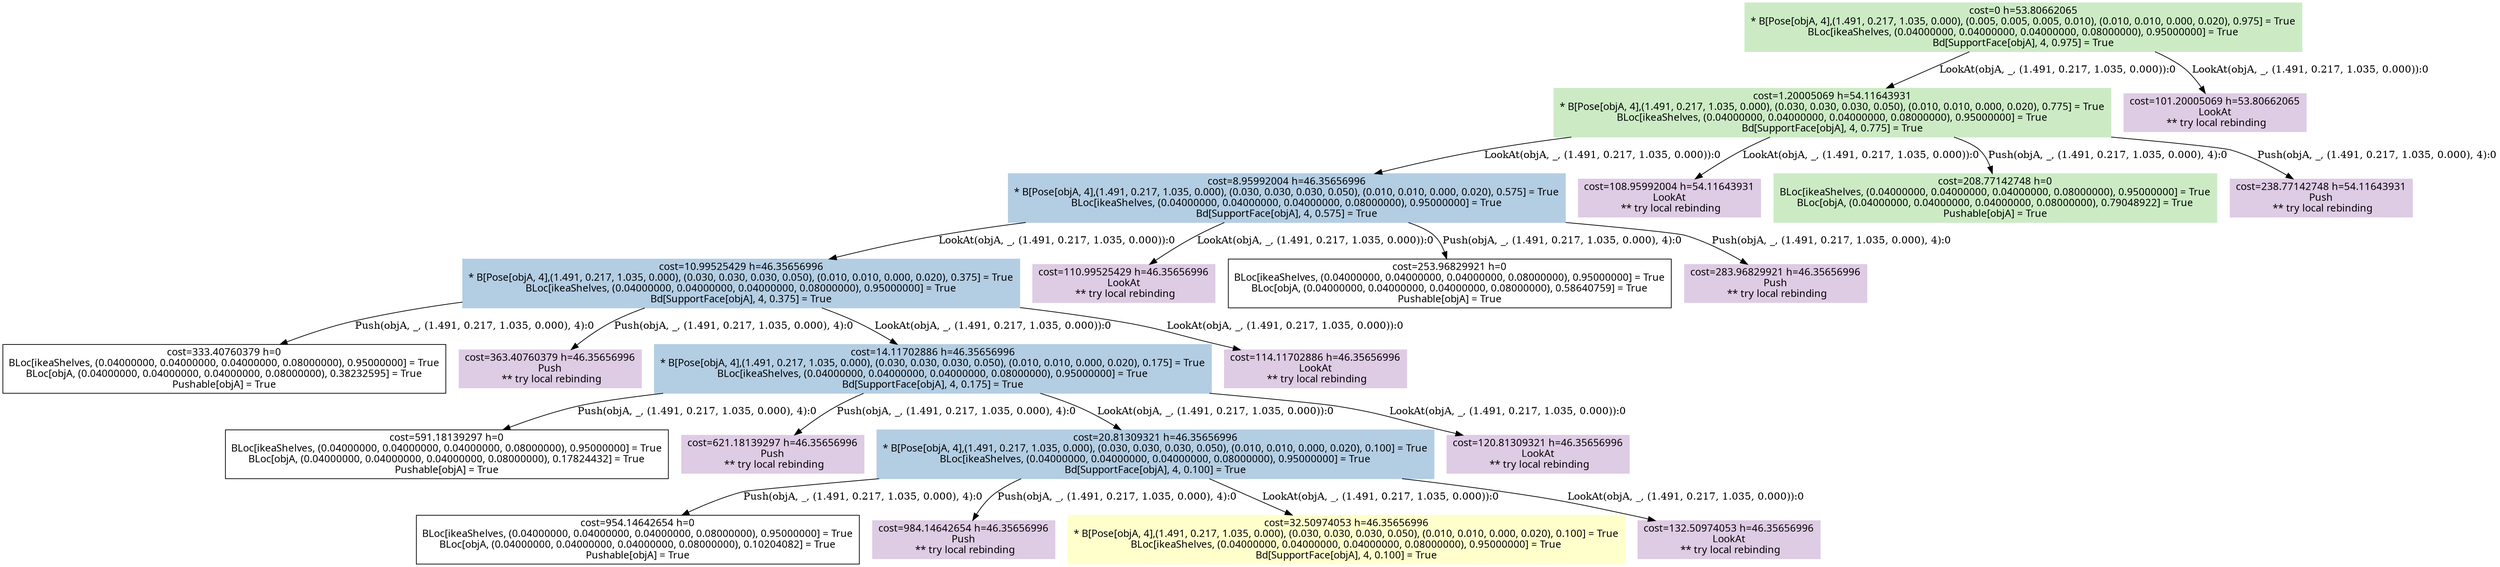 digraph G {
    ordering=out;
    node [fontname=HelveticaBold];
    "359" [shape=box, style=filled, colorscheme=pastel16, color=2, label="cost=0 h=53.80662065\n* B[Pose[objA, 4],(1.491, 0.217, 1.035, 0.000), (0.005, 0.005, 0.005, 0.010), (0.010, 0.010, 0.000, 0.020), 0.975] = True\nBLoc[ikeaShelves, (0.04000000, 0.04000000, 0.04000000, 0.08000000), 0.95000000] = True\nBd[SupportFace[objA], 4, 0.975] = True\n"];
    "359" [shape=box, label="cost=0 h=53.80662065\n* B[Pose[objA, 4],(1.491, 0.217, 1.035, 0.000), (0.005, 0.005, 0.005, 0.010), (0.010, 0.010, 0.000, 0.020), 0.975] = True\nBLoc[ikeaShelves, (0.04000000, 0.04000000, 0.04000000, 0.08000000), 0.95000000] = True\nBd[SupportFace[objA], 4, 0.975] = True\n"];
    "366" [shape=box, label="cost=1.20005069 h=54.11643931\n* B[Pose[objA, 4],(1.491, 0.217, 1.035, 0.000), (0.030, 0.030, 0.030, 0.050), (0.010, 0.010, 0.000, 0.020), 0.775] = True\nBLoc[ikeaShelves, (0.04000000, 0.04000000, 0.04000000, 0.08000000), 0.95000000] = True\nBd[SupportFace[objA], 4, 0.775] = True\n"];
    "359" -> "366"[label="LookAt(objA, _, (1.491, 0.217, 1.035, 0.000)):0"];
    "359" [shape=box, label="cost=0 h=53.80662065\n* B[Pose[objA, 4],(1.491, 0.217, 1.035, 0.000), (0.005, 0.005, 0.005, 0.010), (0.010, 0.010, 0.000, 0.020), 0.975] = True\nBLoc[ikeaShelves, (0.04000000, 0.04000000, 0.04000000, 0.08000000), 0.95000000] = True\nBd[SupportFace[objA], 4, 0.975] = True\n"];
    "367" [shape=box, style=filled, colorscheme=pastel16, color=4, label="cost=101.20005069 h=53.80662065\nLookAt\n ** try local rebinding"];
    "359" -> "367"[label="LookAt(objA, _, (1.491, 0.217, 1.035, 0.000)):0"];
    "366" [shape=box, style=filled, colorscheme=pastel16, color=2, label="cost=1.20005069 h=54.11643931\n* B[Pose[objA, 4],(1.491, 0.217, 1.035, 0.000), (0.030, 0.030, 0.030, 0.050), (0.010, 0.010, 0.000, 0.020), 0.775] = True\nBLoc[ikeaShelves, (0.04000000, 0.04000000, 0.04000000, 0.08000000), 0.95000000] = True\nBd[SupportFace[objA], 4, 0.775] = True\n"];
    "366" [shape=box, label="cost=1.20005069 h=54.11643931\n* B[Pose[objA, 4],(1.491, 0.217, 1.035, 0.000), (0.030, 0.030, 0.030, 0.050), (0.010, 0.010, 0.000, 0.020), 0.775] = True\nBLoc[ikeaShelves, (0.04000000, 0.04000000, 0.04000000, 0.08000000), 0.95000000] = True\nBd[SupportFace[objA], 4, 0.775] = True\n"];
    "368" [shape=box, label="cost=8.95992004 h=46.35656996\n* B[Pose[objA, 4],(1.491, 0.217, 1.035, 0.000), (0.030, 0.030, 0.030, 0.050), (0.010, 0.010, 0.000, 0.020), 0.575] = True\nBLoc[ikeaShelves, (0.04000000, 0.04000000, 0.04000000, 0.08000000), 0.95000000] = True\nBd[SupportFace[objA], 4, 0.575] = True\n"];
    "366" -> "368"[label="LookAt(objA, _, (1.491, 0.217, 1.035, 0.000)):0"];
    "366" [shape=box, label="cost=1.20005069 h=54.11643931\n* B[Pose[objA, 4],(1.491, 0.217, 1.035, 0.000), (0.030, 0.030, 0.030, 0.050), (0.010, 0.010, 0.000, 0.020), 0.775] = True\nBLoc[ikeaShelves, (0.04000000, 0.04000000, 0.04000000, 0.08000000), 0.95000000] = True\nBd[SupportFace[objA], 4, 0.775] = True\n"];
    "369" [shape=box, style=filled, colorscheme=pastel16, color=4, label="cost=108.95992004 h=54.11643931\nLookAt\n ** try local rebinding"];
    "366" -> "369"[label="LookAt(objA, _, (1.491, 0.217, 1.035, 0.000)):0"];
    "366" [shape=box, label="cost=1.20005069 h=54.11643931\n* B[Pose[objA, 4],(1.491, 0.217, 1.035, 0.000), (0.030, 0.030, 0.030, 0.050), (0.010, 0.010, 0.000, 0.020), 0.775] = True\nBLoc[ikeaShelves, (0.04000000, 0.04000000, 0.04000000, 0.08000000), 0.95000000] = True\nBd[SupportFace[objA], 4, 0.775] = True\n"];
    "370" [shape=box, label="cost=208.77142748 h=0\nBLoc[ikeaShelves, (0.04000000, 0.04000000, 0.04000000, 0.08000000), 0.95000000] = True\nBLoc[objA, (0.04000000, 0.04000000, 0.04000000, 0.08000000), 0.79048922] = True\nPushable[objA] = True\n"];
    "366" -> "370"[label="Push(objA, _, (1.491, 0.217, 1.035, 0.000), 4):0"];
    "366" [shape=box, label="cost=1.20005069 h=54.11643931\n* B[Pose[objA, 4],(1.491, 0.217, 1.035, 0.000), (0.030, 0.030, 0.030, 0.050), (0.010, 0.010, 0.000, 0.020), 0.775] = True\nBLoc[ikeaShelves, (0.04000000, 0.04000000, 0.04000000, 0.08000000), 0.95000000] = True\nBd[SupportFace[objA], 4, 0.775] = True\n"];
    "373" [shape=box, style=filled, colorscheme=pastel16, color=4, label="cost=238.77142748 h=54.11643931\nPush\n ** try local rebinding"];
    "366" -> "373"[label="Push(objA, _, (1.491, 0.217, 1.035, 0.000), 4):0"];
    "368" [shape=box, style=filled, colorscheme=pastel16, color=2, label="cost=8.95992004 h=46.35656996\n* B[Pose[objA, 4],(1.491, 0.217, 1.035, 0.000), (0.030, 0.030, 0.030, 0.050), (0.010, 0.010, 0.000, 0.020), 0.575] = True\nBLoc[ikeaShelves, (0.04000000, 0.04000000, 0.04000000, 0.08000000), 0.95000000] = True\nBd[SupportFace[objA], 4, 0.575] = True\n"];
    "368" [shape=box, label="cost=8.95992004 h=46.35656996\n* B[Pose[objA, 4],(1.491, 0.217, 1.035, 0.000), (0.030, 0.030, 0.030, 0.050), (0.010, 0.010, 0.000, 0.020), 0.575] = True\nBLoc[ikeaShelves, (0.04000000, 0.04000000, 0.04000000, 0.08000000), 0.95000000] = True\nBd[SupportFace[objA], 4, 0.575] = True\n"];
    "374" [shape=box, label="cost=10.99525429 h=46.35656996\n* B[Pose[objA, 4],(1.491, 0.217, 1.035, 0.000), (0.030, 0.030, 0.030, 0.050), (0.010, 0.010, 0.000, 0.020), 0.375] = True\nBLoc[ikeaShelves, (0.04000000, 0.04000000, 0.04000000, 0.08000000), 0.95000000] = True\nBd[SupportFace[objA], 4, 0.375] = True\n"];
    "368" -> "374"[label="LookAt(objA, _, (1.491, 0.217, 1.035, 0.000)):0"];
    "368" [shape=box, label="cost=8.95992004 h=46.35656996\n* B[Pose[objA, 4],(1.491, 0.217, 1.035, 0.000), (0.030, 0.030, 0.030, 0.050), (0.010, 0.010, 0.000, 0.020), 0.575] = True\nBLoc[ikeaShelves, (0.04000000, 0.04000000, 0.04000000, 0.08000000), 0.95000000] = True\nBd[SupportFace[objA], 4, 0.575] = True\n"];
    "376" [shape=box, style=filled, colorscheme=pastel16, color=4, label="cost=110.99525429 h=46.35656996\nLookAt\n ** try local rebinding"];
    "368" -> "376"[label="LookAt(objA, _, (1.491, 0.217, 1.035, 0.000)):0"];
    "368" [shape=box, label="cost=8.95992004 h=46.35656996\n* B[Pose[objA, 4],(1.491, 0.217, 1.035, 0.000), (0.030, 0.030, 0.030, 0.050), (0.010, 0.010, 0.000, 0.020), 0.575] = True\nBLoc[ikeaShelves, (0.04000000, 0.04000000, 0.04000000, 0.08000000), 0.95000000] = True\nBd[SupportFace[objA], 4, 0.575] = True\n"];
    "377" [shape=box, label="cost=253.96829921 h=0\nBLoc[ikeaShelves, (0.04000000, 0.04000000, 0.04000000, 0.08000000), 0.95000000] = True\nBLoc[objA, (0.04000000, 0.04000000, 0.04000000, 0.08000000), 0.58640759] = True\nPushable[objA] = True\n"];
    "368" -> "377"[label="Push(objA, _, (1.491, 0.217, 1.035, 0.000), 4):0"];
    "368" [shape=box, label="cost=8.95992004 h=46.35656996\n* B[Pose[objA, 4],(1.491, 0.217, 1.035, 0.000), (0.030, 0.030, 0.030, 0.050), (0.010, 0.010, 0.000, 0.020), 0.575] = True\nBLoc[ikeaShelves, (0.04000000, 0.04000000, 0.04000000, 0.08000000), 0.95000000] = True\nBd[SupportFace[objA], 4, 0.575] = True\n"];
    "379" [shape=box, style=filled, colorscheme=pastel16, color=4, label="cost=283.96829921 h=46.35656996\nPush\n ** try local rebinding"];
    "368" -> "379"[label="Push(objA, _, (1.491, 0.217, 1.035, 0.000), 4):0"];
    "374" [shape=box, style=filled, colorscheme=pastel16, color=2, label="cost=10.99525429 h=46.35656996\n* B[Pose[objA, 4],(1.491, 0.217, 1.035, 0.000), (0.030, 0.030, 0.030, 0.050), (0.010, 0.010, 0.000, 0.020), 0.375] = True\nBLoc[ikeaShelves, (0.04000000, 0.04000000, 0.04000000, 0.08000000), 0.95000000] = True\nBd[SupportFace[objA], 4, 0.375] = True\n"];
    "374" [shape=box, label="cost=10.99525429 h=46.35656996\n* B[Pose[objA, 4],(1.491, 0.217, 1.035, 0.000), (0.030, 0.030, 0.030, 0.050), (0.010, 0.010, 0.000, 0.020), 0.375] = True\nBLoc[ikeaShelves, (0.04000000, 0.04000000, 0.04000000, 0.08000000), 0.95000000] = True\nBd[SupportFace[objA], 4, 0.375] = True\n"];
    "380" [shape=box, label="cost=333.40760379 h=0\nBLoc[ikeaShelves, (0.04000000, 0.04000000, 0.04000000, 0.08000000), 0.95000000] = True\nBLoc[objA, (0.04000000, 0.04000000, 0.04000000, 0.08000000), 0.38232595] = True\nPushable[objA] = True\n"];
    "374" -> "380"[label="Push(objA, _, (1.491, 0.217, 1.035, 0.000), 4):0"];
    "374" [shape=box, label="cost=10.99525429 h=46.35656996\n* B[Pose[objA, 4],(1.491, 0.217, 1.035, 0.000), (0.030, 0.030, 0.030, 0.050), (0.010, 0.010, 0.000, 0.020), 0.375] = True\nBLoc[ikeaShelves, (0.04000000, 0.04000000, 0.04000000, 0.08000000), 0.95000000] = True\nBd[SupportFace[objA], 4, 0.375] = True\n"];
    "382" [shape=box, style=filled, colorscheme=pastel16, color=4, label="cost=363.40760379 h=46.35656996\nPush\n ** try local rebinding"];
    "374" -> "382"[label="Push(objA, _, (1.491, 0.217, 1.035, 0.000), 4):0"];
    "374" [shape=box, label="cost=10.99525429 h=46.35656996\n* B[Pose[objA, 4],(1.491, 0.217, 1.035, 0.000), (0.030, 0.030, 0.030, 0.050), (0.010, 0.010, 0.000, 0.020), 0.375] = True\nBLoc[ikeaShelves, (0.04000000, 0.04000000, 0.04000000, 0.08000000), 0.95000000] = True\nBd[SupportFace[objA], 4, 0.375] = True\n"];
    "383" [shape=box, label="cost=14.11702886 h=46.35656996\n* B[Pose[objA, 4],(1.491, 0.217, 1.035, 0.000), (0.030, 0.030, 0.030, 0.050), (0.010, 0.010, 0.000, 0.020), 0.175] = True\nBLoc[ikeaShelves, (0.04000000, 0.04000000, 0.04000000, 0.08000000), 0.95000000] = True\nBd[SupportFace[objA], 4, 0.175] = True\n"];
    "374" -> "383"[label="LookAt(objA, _, (1.491, 0.217, 1.035, 0.000)):0"];
    "374" [shape=box, label="cost=10.99525429 h=46.35656996\n* B[Pose[objA, 4],(1.491, 0.217, 1.035, 0.000), (0.030, 0.030, 0.030, 0.050), (0.010, 0.010, 0.000, 0.020), 0.375] = True\nBLoc[ikeaShelves, (0.04000000, 0.04000000, 0.04000000, 0.08000000), 0.95000000] = True\nBd[SupportFace[objA], 4, 0.375] = True\n"];
    "385" [shape=box, style=filled, colorscheme=pastel16, color=4, label="cost=114.11702886 h=46.35656996\nLookAt\n ** try local rebinding"];
    "374" -> "385"[label="LookAt(objA, _, (1.491, 0.217, 1.035, 0.000)):0"];
    "383" [shape=box, style=filled, colorscheme=pastel16, color=2, label="cost=14.11702886 h=46.35656996\n* B[Pose[objA, 4],(1.491, 0.217, 1.035, 0.000), (0.030, 0.030, 0.030, 0.050), (0.010, 0.010, 0.000, 0.020), 0.175] = True\nBLoc[ikeaShelves, (0.04000000, 0.04000000, 0.04000000, 0.08000000), 0.95000000] = True\nBd[SupportFace[objA], 4, 0.175] = True\n"];
    "383" [shape=box, label="cost=14.11702886 h=46.35656996\n* B[Pose[objA, 4],(1.491, 0.217, 1.035, 0.000), (0.030, 0.030, 0.030, 0.050), (0.010, 0.010, 0.000, 0.020), 0.175] = True\nBLoc[ikeaShelves, (0.04000000, 0.04000000, 0.04000000, 0.08000000), 0.95000000] = True\nBd[SupportFace[objA], 4, 0.175] = True\n"];
    "386" [shape=box, label="cost=591.18139297 h=0\nBLoc[ikeaShelves, (0.04000000, 0.04000000, 0.04000000, 0.08000000), 0.95000000] = True\nBLoc[objA, (0.04000000, 0.04000000, 0.04000000, 0.08000000), 0.17824432] = True\nPushable[objA] = True\n"];
    "383" -> "386"[label="Push(objA, _, (1.491, 0.217, 1.035, 0.000), 4):0"];
    "383" [shape=box, label="cost=14.11702886 h=46.35656996\n* B[Pose[objA, 4],(1.491, 0.217, 1.035, 0.000), (0.030, 0.030, 0.030, 0.050), (0.010, 0.010, 0.000, 0.020), 0.175] = True\nBLoc[ikeaShelves, (0.04000000, 0.04000000, 0.04000000, 0.08000000), 0.95000000] = True\nBd[SupportFace[objA], 4, 0.175] = True\n"];
    "388" [shape=box, style=filled, colorscheme=pastel16, color=4, label="cost=621.18139297 h=46.35656996\nPush\n ** try local rebinding"];
    "383" -> "388"[label="Push(objA, _, (1.491, 0.217, 1.035, 0.000), 4):0"];
    "383" [shape=box, label="cost=14.11702886 h=46.35656996\n* B[Pose[objA, 4],(1.491, 0.217, 1.035, 0.000), (0.030, 0.030, 0.030, 0.050), (0.010, 0.010, 0.000, 0.020), 0.175] = True\nBLoc[ikeaShelves, (0.04000000, 0.04000000, 0.04000000, 0.08000000), 0.95000000] = True\nBd[SupportFace[objA], 4, 0.175] = True\n"];
    "389" [shape=box, label="cost=20.81309321 h=46.35656996\n* B[Pose[objA, 4],(1.491, 0.217, 1.035, 0.000), (0.030, 0.030, 0.030, 0.050), (0.010, 0.010, 0.000, 0.020), 0.100] = True\nBLoc[ikeaShelves, (0.04000000, 0.04000000, 0.04000000, 0.08000000), 0.95000000] = True\nBd[SupportFace[objA], 4, 0.100] = True\n"];
    "383" -> "389"[label="LookAt(objA, _, (1.491, 0.217, 1.035, 0.000)):0"];
    "383" [shape=box, label="cost=14.11702886 h=46.35656996\n* B[Pose[objA, 4],(1.491, 0.217, 1.035, 0.000), (0.030, 0.030, 0.030, 0.050), (0.010, 0.010, 0.000, 0.020), 0.175] = True\nBLoc[ikeaShelves, (0.04000000, 0.04000000, 0.04000000, 0.08000000), 0.95000000] = True\nBd[SupportFace[objA], 4, 0.175] = True\n"];
    "391" [shape=box, style=filled, colorscheme=pastel16, color=4, label="cost=120.81309321 h=46.35656996\nLookAt\n ** try local rebinding"];
    "383" -> "391"[label="LookAt(objA, _, (1.491, 0.217, 1.035, 0.000)):0"];
    "389" [shape=box, style=filled, colorscheme=pastel16, color=2, label="cost=20.81309321 h=46.35656996\n* B[Pose[objA, 4],(1.491, 0.217, 1.035, 0.000), (0.030, 0.030, 0.030, 0.050), (0.010, 0.010, 0.000, 0.020), 0.100] = True\nBLoc[ikeaShelves, (0.04000000, 0.04000000, 0.04000000, 0.08000000), 0.95000000] = True\nBd[SupportFace[objA], 4, 0.100] = True\n"];
    "389" [shape=box, label="cost=20.81309321 h=46.35656996\n* B[Pose[objA, 4],(1.491, 0.217, 1.035, 0.000), (0.030, 0.030, 0.030, 0.050), (0.010, 0.010, 0.000, 0.020), 0.100] = True\nBLoc[ikeaShelves, (0.04000000, 0.04000000, 0.04000000, 0.08000000), 0.95000000] = True\nBd[SupportFace[objA], 4, 0.100] = True\n"];
    "392" [shape=box, label="cost=954.14642654 h=0\nBLoc[ikeaShelves, (0.04000000, 0.04000000, 0.04000000, 0.08000000), 0.95000000] = True\nBLoc[objA, (0.04000000, 0.04000000, 0.04000000, 0.08000000), 0.10204082] = True\nPushable[objA] = True\n"];
    "389" -> "392"[label="Push(objA, _, (1.491, 0.217, 1.035, 0.000), 4):0"];
    "389" [shape=box, label="cost=20.81309321 h=46.35656996\n* B[Pose[objA, 4],(1.491, 0.217, 1.035, 0.000), (0.030, 0.030, 0.030, 0.050), (0.010, 0.010, 0.000, 0.020), 0.100] = True\nBLoc[ikeaShelves, (0.04000000, 0.04000000, 0.04000000, 0.08000000), 0.95000000] = True\nBd[SupportFace[objA], 4, 0.100] = True\n"];
    "394" [shape=box, style=filled, colorscheme=pastel16, color=4, label="cost=984.14642654 h=46.35656996\nPush\n ** try local rebinding"];
    "389" -> "394"[label="Push(objA, _, (1.491, 0.217, 1.035, 0.000), 4):0"];
    "389" [shape=box, label="cost=20.81309321 h=46.35656996\n* B[Pose[objA, 4],(1.491, 0.217, 1.035, 0.000), (0.030, 0.030, 0.030, 0.050), (0.010, 0.010, 0.000, 0.020), 0.100] = True\nBLoc[ikeaShelves, (0.04000000, 0.04000000, 0.04000000, 0.08000000), 0.95000000] = True\nBd[SupportFace[objA], 4, 0.100] = True\n"];
    "395" [shape=box, label="cost=32.50974053 h=46.35656996\n* B[Pose[objA, 4],(1.491, 0.217, 1.035, 0.000), (0.030, 0.030, 0.030, 0.050), (0.010, 0.010, 0.000, 0.020), 0.100] = True\nBLoc[ikeaShelves, (0.04000000, 0.04000000, 0.04000000, 0.08000000), 0.95000000] = True\nBd[SupportFace[objA], 4, 0.100] = True\n"];
    "389" -> "395"[label="LookAt(objA, _, (1.491, 0.217, 1.035, 0.000)):0"];
    "395" [shape=box, style=filled, colorscheme=pastel16, color=6, label="cost=32.50974053 h=46.35656996\n* B[Pose[objA, 4],(1.491, 0.217, 1.035, 0.000), (0.030, 0.030, 0.030, 0.050), (0.010, 0.010, 0.000, 0.020), 0.100] = True\nBLoc[ikeaShelves, (0.04000000, 0.04000000, 0.04000000, 0.08000000), 0.95000000] = True\nBd[SupportFace[objA], 4, 0.100] = True\n"];
    "389" [shape=box, label="cost=20.81309321 h=46.35656996\n* B[Pose[objA, 4],(1.491, 0.217, 1.035, 0.000), (0.030, 0.030, 0.030, 0.050), (0.010, 0.010, 0.000, 0.020), 0.100] = True\nBLoc[ikeaShelves, (0.04000000, 0.04000000, 0.04000000, 0.08000000), 0.95000000] = True\nBd[SupportFace[objA], 4, 0.100] = True\n"];
    "396" [shape=box, style=filled, colorscheme=pastel16, color=4, label="cost=132.50974053 h=46.35656996\nLookAt\n ** try local rebinding"];
    "389" -> "396"[label="LookAt(objA, _, (1.491, 0.217, 1.035, 0.000)):0"];
    "370" [shape=box, style=filled, colorscheme=pastel16, color=2, label="cost=208.77142748 h=0\nBLoc[ikeaShelves, (0.04000000, 0.04000000, 0.04000000, 0.08000000), 0.95000000] = True\nBLoc[objA, (0.04000000, 0.04000000, 0.04000000, 0.08000000), 0.79048922] = True\nPushable[objA] = True\n"];
    "359" [shape=box, style=filled, colorscheme=pastel16,color=3];
    "366" [shape=box, style=filled, colorscheme=pastel16,color=3];
    "370" [shape=box, style=filled, colorscheme=pastel16,color=3];
}
